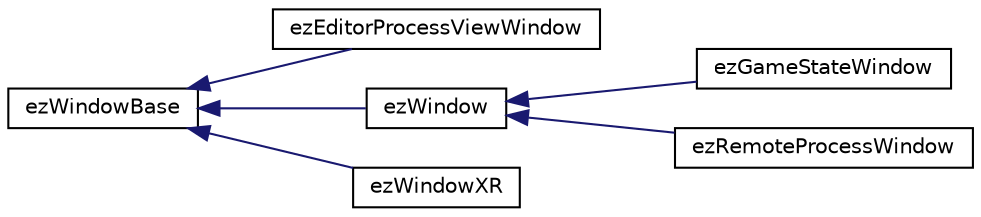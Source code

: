 digraph "Graphical Class Hierarchy"
{
 // LATEX_PDF_SIZE
  edge [fontname="Helvetica",fontsize="10",labelfontname="Helvetica",labelfontsize="10"];
  node [fontname="Helvetica",fontsize="10",shape=record];
  rankdir="LR";
  Node0 [label="ezWindowBase",height=0.2,width=0.4,color="black", fillcolor="white", style="filled",URL="$d4/d8c/classez_window_base.htm",tooltip="Base class of all window classes that have a client area and a native window handle."];
  Node0 -> Node1 [dir="back",color="midnightblue",fontsize="10",style="solid",fontname="Helvetica"];
  Node1 [label="ezEditorProcessViewWindow",height=0.2,width=0.4,color="black", fillcolor="white", style="filled",URL="$d2/d2d/classez_editor_process_view_window.htm",tooltip="Represents the window inside the editor process, into which the engine process renders."];
  Node0 -> Node2 [dir="back",color="midnightblue",fontsize="10",style="solid",fontname="Helvetica"];
  Node2 [label="ezWindow",height=0.2,width=0.4,color="black", fillcolor="white", style="filled",URL="$da/db5/classez_window.htm",tooltip="A simple abstraction for platform specific window creation."];
  Node2 -> Node3 [dir="back",color="midnightblue",fontsize="10",style="solid",fontname="Helvetica"];
  Node3 [label="ezGameStateWindow",height=0.2,width=0.4,color="black", fillcolor="white", style="filled",URL="$dd/da4/classez_game_state_window.htm",tooltip="A window class that expands a little on ezWindow. Default type used by ezGameState to create a window..."];
  Node2 -> Node4 [dir="back",color="midnightblue",fontsize="10",style="solid",fontname="Helvetica"];
  Node4 [label="ezRemoteProcessWindow",height=0.2,width=0.4,color="black", fillcolor="white", style="filled",URL="$df/d6a/classez_remote_process_window.htm",tooltip=" "];
  Node0 -> Node5 [dir="back",color="midnightblue",fontsize="10",style="solid",fontname="Helvetica"];
  Node5 [label="ezWindowXR",height=0.2,width=0.4,color="black", fillcolor="white", style="filled",URL="$d0/de4/classez_window_x_r.htm",tooltip="XR Window base implementation. Optionally wraps a companion window."];
}
